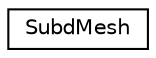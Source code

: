 digraph G
{
  edge [fontname="Helvetica",fontsize="10",labelfontname="Helvetica",labelfontsize="10"];
  node [fontname="Helvetica",fontsize="10",shape=record];
  rankdir=LR;
  Node1 [label="SubdMesh",height=0.2,width=0.4,color="black", fillcolor="white", style="filled",URL="$dc/d14/classSubdMesh.html"];
}
